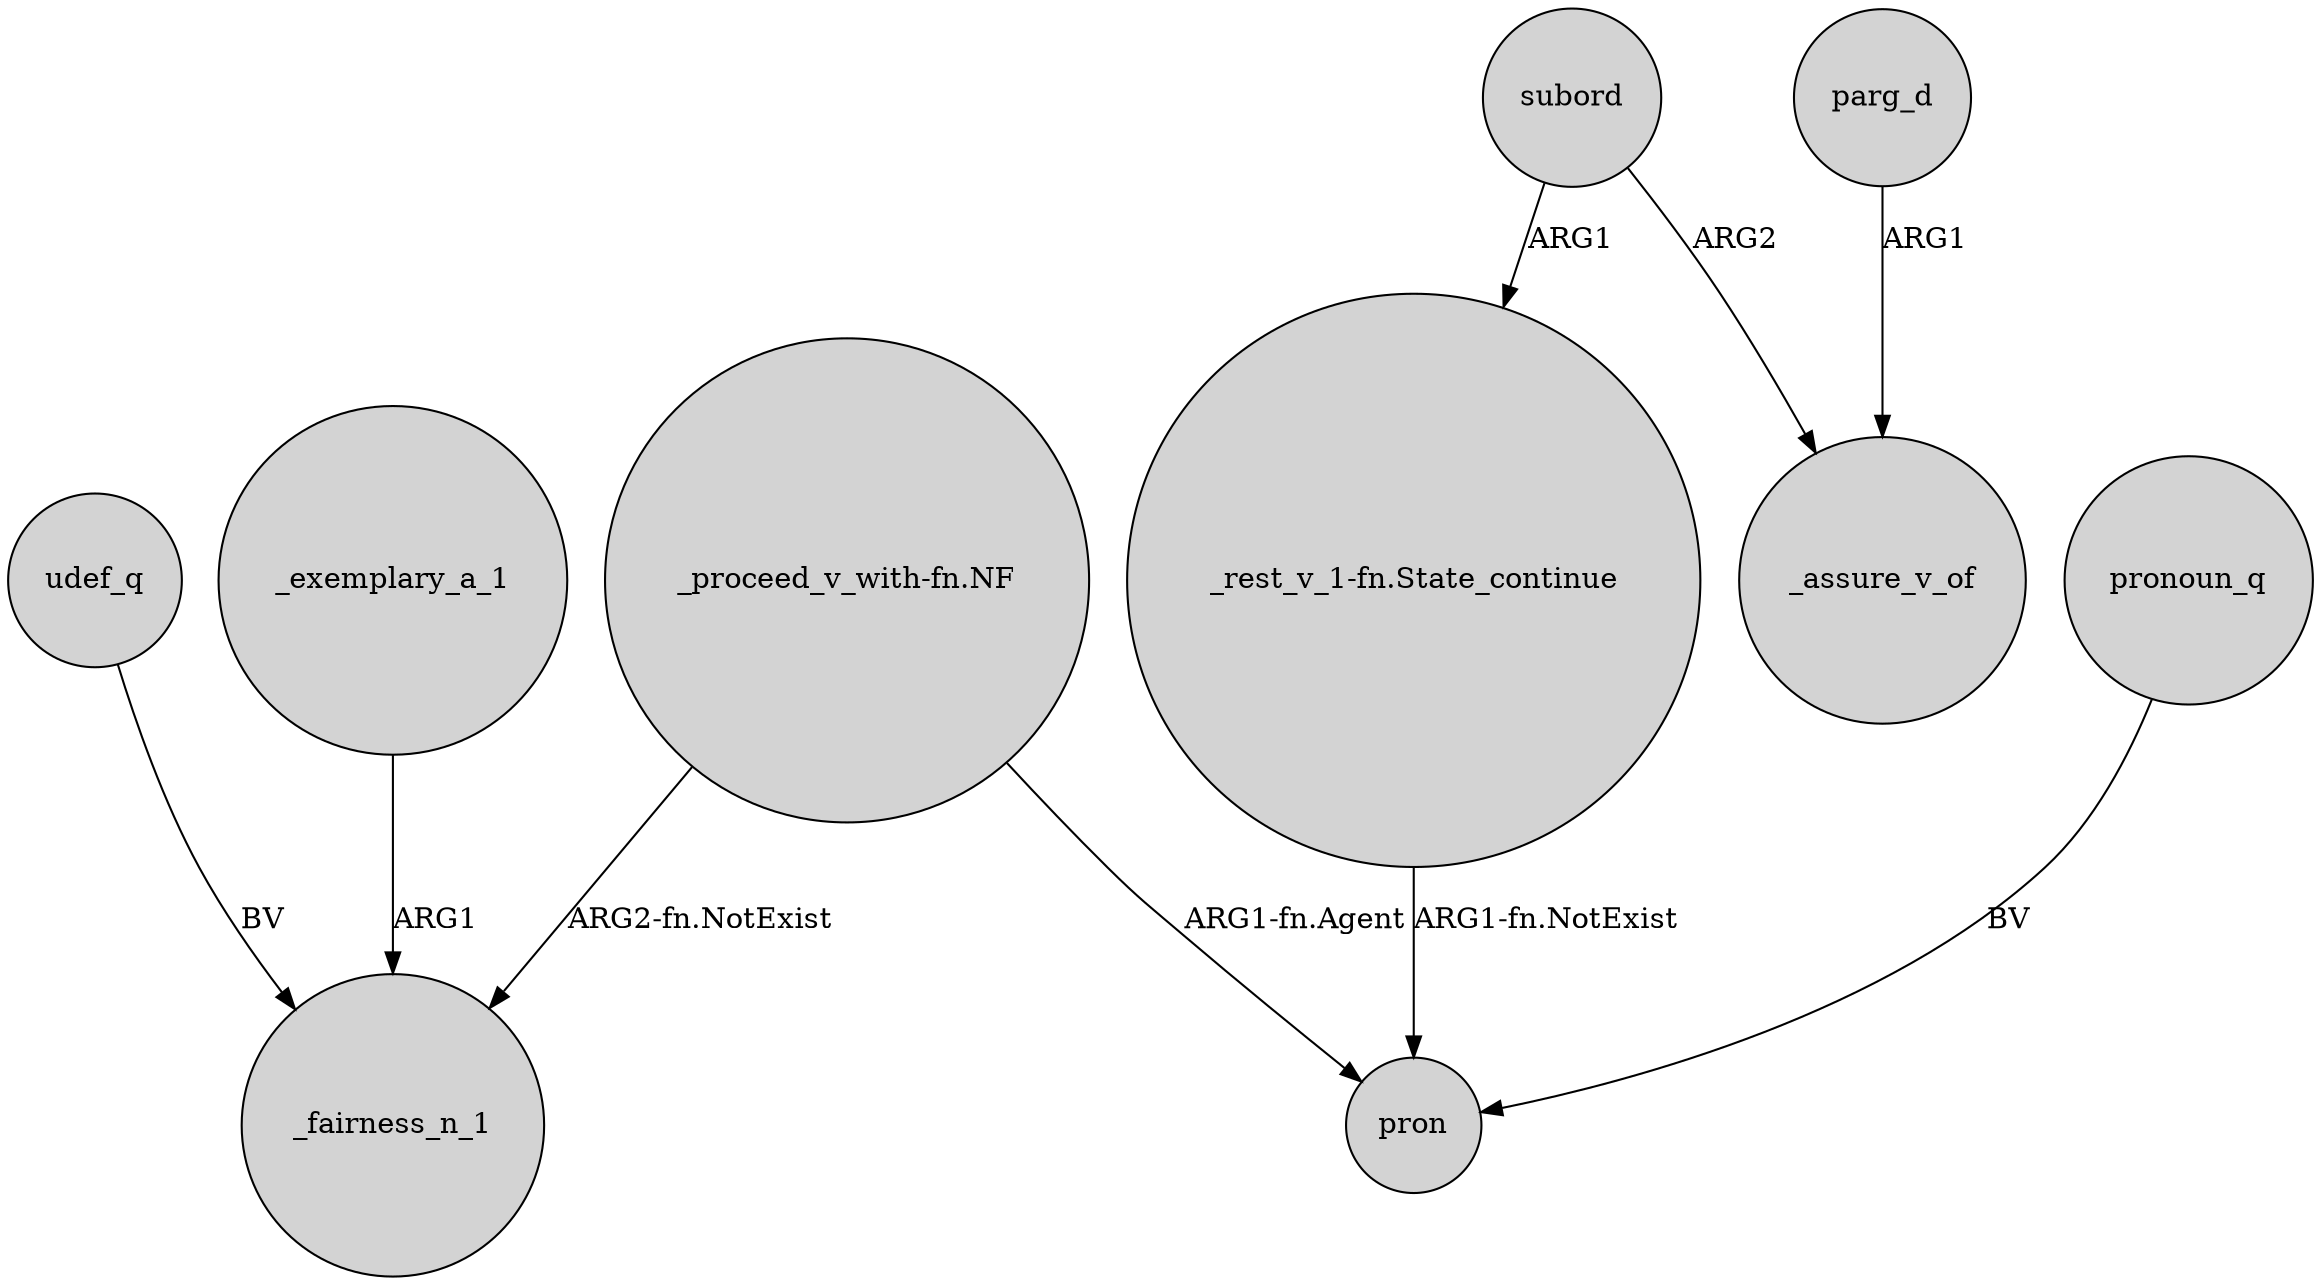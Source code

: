 digraph {
	node [shape=circle style=filled]
	udef_q -> _fairness_n_1 [label=BV]
	"_rest_v_1-fn.State_continue" -> pron [label="ARG1-fn.NotExist"]
	_exemplary_a_1 -> _fairness_n_1 [label=ARG1]
	pronoun_q -> pron [label=BV]
	"_proceed_v_with-fn.NF" -> pron [label="ARG1-fn.Agent"]
	parg_d -> _assure_v_of [label=ARG1]
	"_proceed_v_with-fn.NF" -> _fairness_n_1 [label="ARG2-fn.NotExist"]
	subord -> "_rest_v_1-fn.State_continue" [label=ARG1]
	subord -> _assure_v_of [label=ARG2]
}
